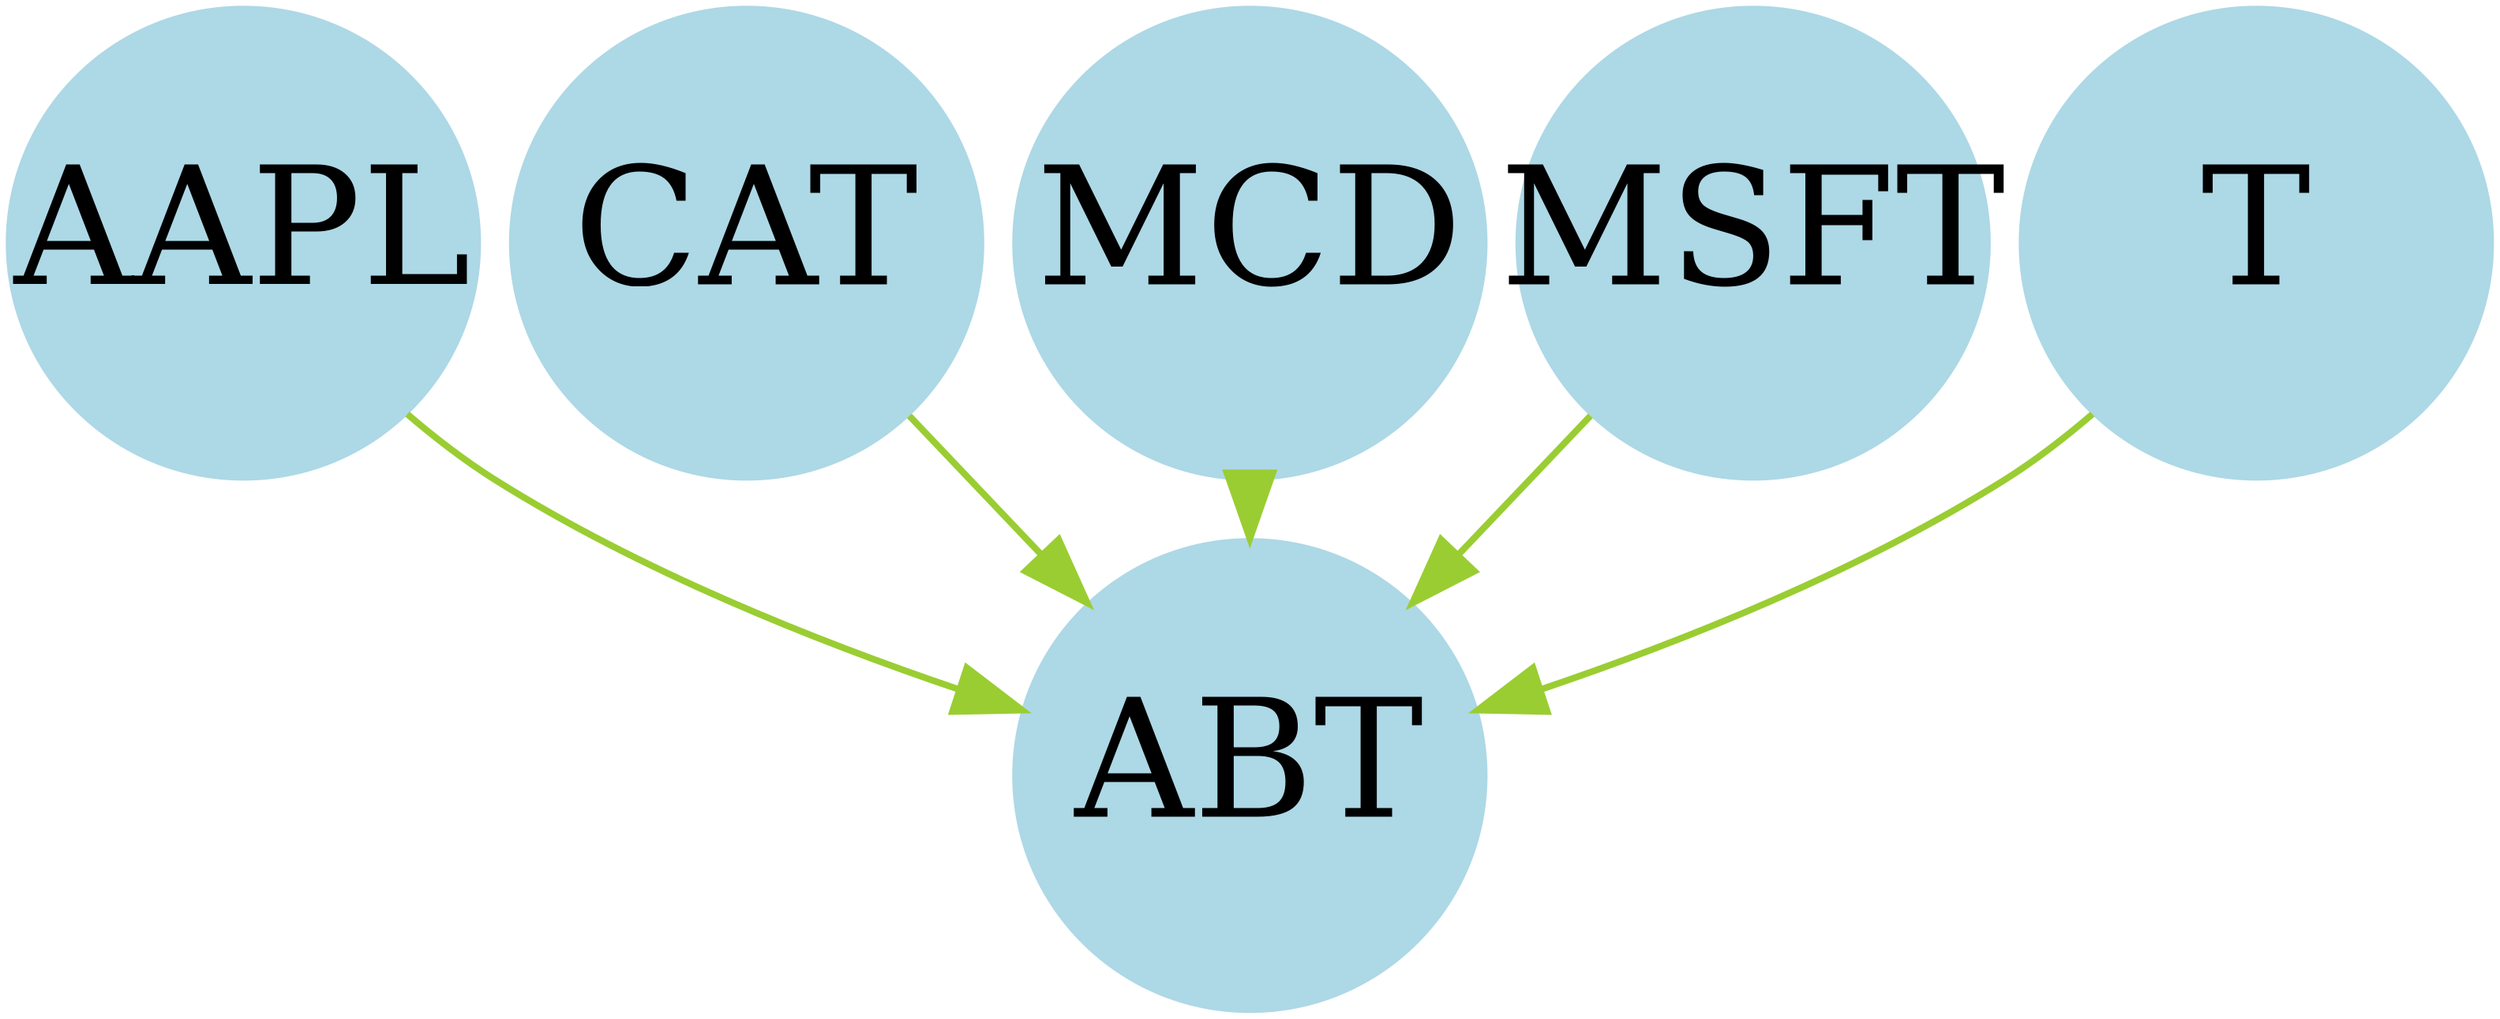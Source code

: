 digraph {

node[fontsize=100]
edge[fontsize=100]

AAPL -> ABT	 [arrowsize=4,penwidth=4,color=yellowgreen];
CAT -> ABT	 [arrowsize=4,penwidth=4,color=yellowgreen];
MCD -> ABT	 [arrowsize=4,penwidth=4,color=yellowgreen];
MSFT -> ABT	 [arrowsize=4,penwidth=4,color=yellowgreen];
T -> ABT	 [arrowsize=4,penwidth=4,color=yellowgreen];

ABT [shape=circle,color=lightblue,style=filled,fixedsize=True,height=4,width=4];
AAPL [shape=circle,color=lightblue,style=filled,fixedsize=True,height=4,width=4];
CAT [shape=circle,color=lightblue,style=filled,fixedsize=True,height=4,width=4];
MCD [shape=circle,color=lightblue,style=filled,fixedsize=True,height=4,width=4];
MSFT [shape=circle,color=lightblue,style=filled,fixedsize=True,height=4,width=4];
T [shape=circle,color=lightblue,style=filled,fixedsize=True,height=4,width=4];

}
